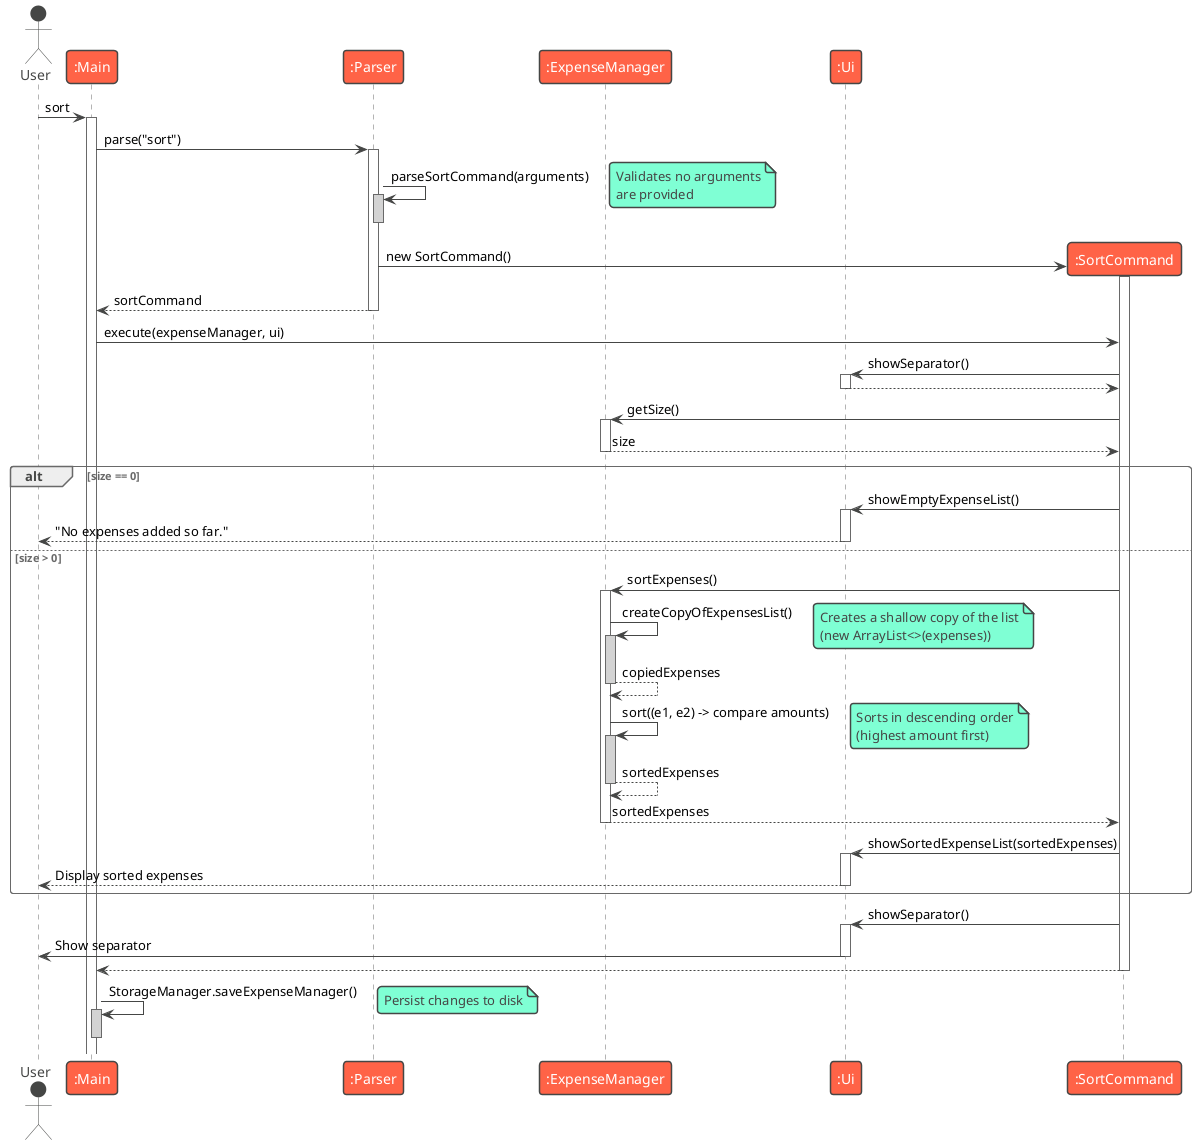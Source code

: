 @startuml
'@@author saheer17
!theme vibrant
actor User
participant ":Main" as Main
participant ":Parser" as Parser
participant ":ExpenseManager" as ExpenseManager
participant ":Ui" as Ui

User -> Main: sort
activate Main

Main -> Parser: parse("sort")
activate Parser

Parser -> Parser: parseSortCommand(arguments)
activate Parser #LightGray
deactivate Parser
note right: Validates no arguments\nare provided

create participant ":SortCommand" as SortCommand
Parser -> SortCommand: new SortCommand()
activate SortCommand

Parser --> Main: sortCommand
deactivate Parser

Main -> SortCommand: execute(expenseManager, ui)

SortCommand -> Ui: showSeparator()
activate Ui
Ui --> SortCommand
deactivate Ui

SortCommand -> ExpenseManager: getSize()
activate ExpenseManager
ExpenseManager --> SortCommand: size
deactivate ExpenseManager

alt size == 0
    SortCommand -> Ui: showEmptyExpenseList()
    activate Ui
    Ui --> User: "No expenses added so far."
    deactivate Ui
else size > 0
    SortCommand -> ExpenseManager: sortExpenses()
    activate ExpenseManager

    ExpenseManager -> ExpenseManager: createCopyOfExpensesList()
    activate ExpenseManager #LightGray
    note right: Creates a shallow copy of the list\n(new ArrayList<>(expenses))
    ExpenseManager --> ExpenseManager: copiedExpenses
    deactivate ExpenseManager #LightGray

    ExpenseManager -> ExpenseManager: sort((e1, e2) -> compare amounts)
    activate ExpenseManager #LightGray
    note right: Sorts in descending order\n(highest amount first)
    ExpenseManager --> ExpenseManager: sortedExpenses
    deactivate ExpenseManager #LightGray

    ExpenseManager --> SortCommand: sortedExpenses
    deactivate ExpenseManager

    SortCommand -> Ui: showSortedExpenseList(sortedExpenses)
    activate Ui
    Ui --> User: Display sorted expenses
    deactivate Ui
end

SortCommand -> Ui: showSeparator()
activate Ui
Ui -> User : Show separator
deactivate Ui

SortCommand --> Main
deactivate SortCommand

Main -> Main: StorageManager.saveExpenseManager()
activate Main #LightGray
note right: Persist changes to disk
deactivate Main
@enduml
